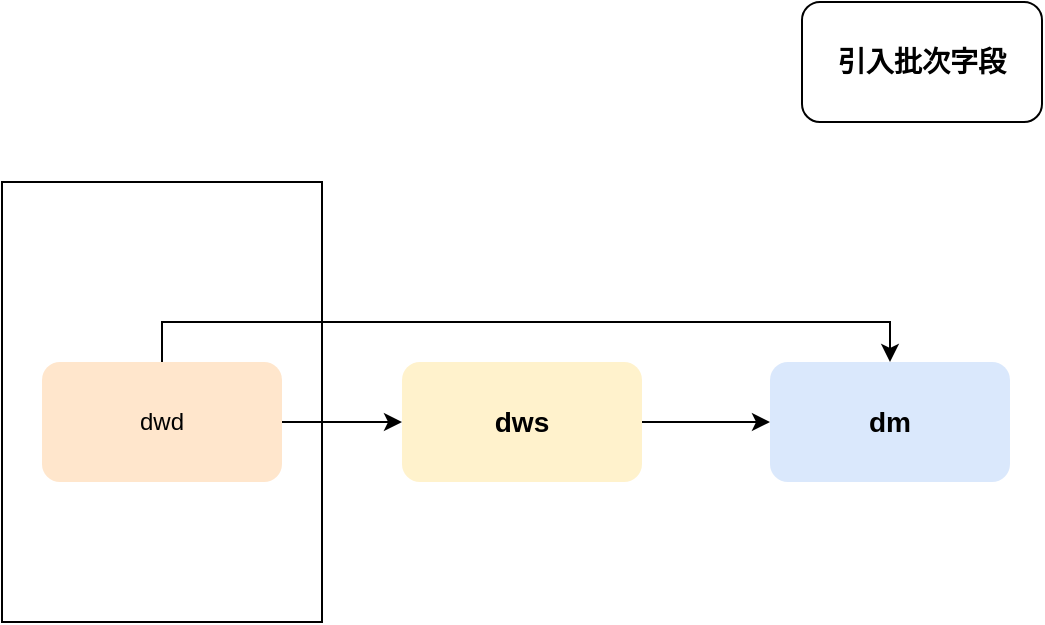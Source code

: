 <mxfile version="16.6.4" type="github">
  <diagram id="gDHOPF48_dV49PIhnDnL" name="第 1 页">
    <mxGraphModel dx="1609" dy="513" grid="1" gridSize="10" guides="1" tooltips="1" connect="1" arrows="1" fold="1" page="1" pageScale="1" pageWidth="827" pageHeight="1169" math="0" shadow="0">
      <root>
        <mxCell id="0" />
        <mxCell id="1" parent="0" />
        <mxCell id="R-34i-gqnA0KGg_EzN7v-12" value="" style="rounded=0;whiteSpace=wrap;html=1;" vertex="1" parent="1">
          <mxGeometry x="-90" y="160" width="160" height="220" as="geometry" />
        </mxCell>
        <mxCell id="R-34i-gqnA0KGg_EzN7v-3" style="edgeStyle=orthogonalEdgeStyle;rounded=0;orthogonalLoop=1;jettySize=auto;html=1;exitX=1;exitY=0.5;exitDx=0;exitDy=0;" edge="1" parent="1" source="R-34i-gqnA0KGg_EzN7v-1" target="R-34i-gqnA0KGg_EzN7v-2">
          <mxGeometry relative="1" as="geometry" />
        </mxCell>
        <mxCell id="R-34i-gqnA0KGg_EzN7v-1" value="&lt;h3&gt;dws&lt;/h3&gt;" style="rounded=1;whiteSpace=wrap;html=1;fillColor=#fff2cc;strokeColor=none;" vertex="1" parent="1">
          <mxGeometry x="110" y="250" width="120" height="60" as="geometry" />
        </mxCell>
        <mxCell id="R-34i-gqnA0KGg_EzN7v-2" value="&lt;h3&gt;dm&lt;/h3&gt;" style="rounded=1;whiteSpace=wrap;html=1;fillColor=#dae8fc;strokeColor=none;" vertex="1" parent="1">
          <mxGeometry x="294" y="250" width="120" height="60" as="geometry" />
        </mxCell>
        <mxCell id="R-34i-gqnA0KGg_EzN7v-5" style="edgeStyle=orthogonalEdgeStyle;rounded=0;orthogonalLoop=1;jettySize=auto;html=1;exitX=1;exitY=0.5;exitDx=0;exitDy=0;" edge="1" parent="1" source="R-34i-gqnA0KGg_EzN7v-4" target="R-34i-gqnA0KGg_EzN7v-1">
          <mxGeometry relative="1" as="geometry" />
        </mxCell>
        <mxCell id="R-34i-gqnA0KGg_EzN7v-9" style="edgeStyle=orthogonalEdgeStyle;rounded=0;orthogonalLoop=1;jettySize=auto;html=1;exitX=0.5;exitY=0;exitDx=0;exitDy=0;entryX=0.5;entryY=0;entryDx=0;entryDy=0;" edge="1" parent="1" source="R-34i-gqnA0KGg_EzN7v-4" target="R-34i-gqnA0KGg_EzN7v-2">
          <mxGeometry relative="1" as="geometry" />
        </mxCell>
        <mxCell id="R-34i-gqnA0KGg_EzN7v-4" value="dwd" style="rounded=1;whiteSpace=wrap;html=1;fillColor=#ffe6cc;strokeColor=none;" vertex="1" parent="1">
          <mxGeometry x="-70" y="250" width="120" height="60" as="geometry" />
        </mxCell>
        <mxCell id="R-34i-gqnA0KGg_EzN7v-6" value="&lt;h3&gt;引入批次字段&lt;/h3&gt;" style="rounded=1;whiteSpace=wrap;html=1;" vertex="1" parent="1">
          <mxGeometry x="310" y="70" width="120" height="60" as="geometry" />
        </mxCell>
      </root>
    </mxGraphModel>
  </diagram>
</mxfile>
